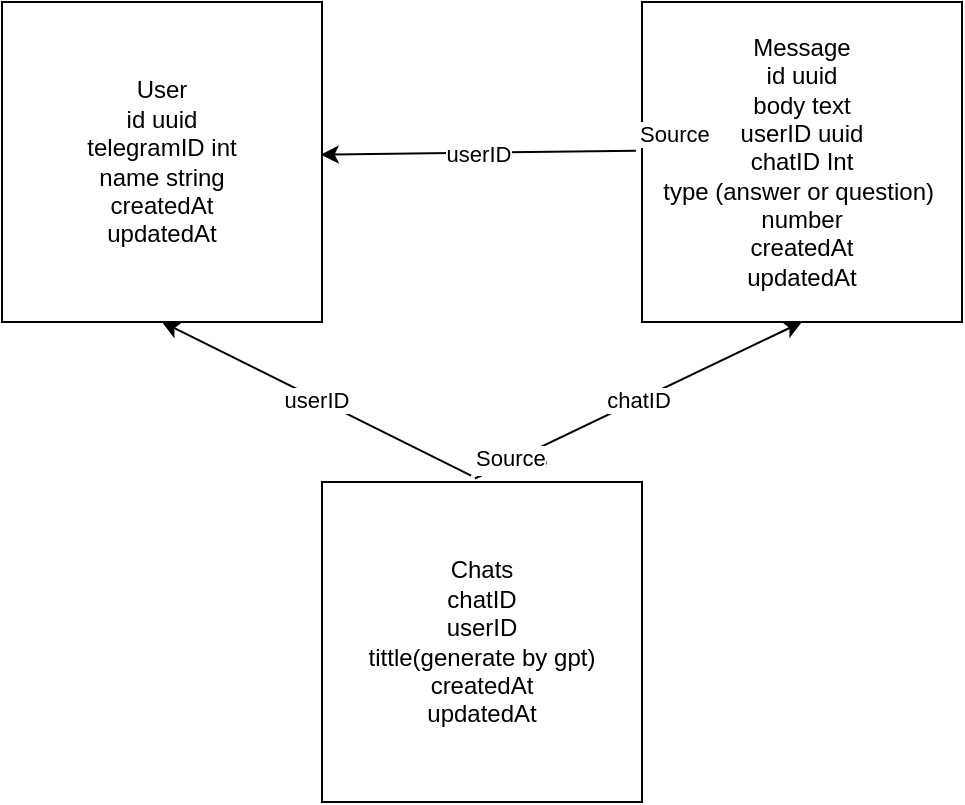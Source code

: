 <mxfile version="21.2.9" type="device">
  <diagram name="Page-1" id="JE-RVNB8du6JFukx5snS">
    <mxGraphModel dx="683" dy="406" grid="1" gridSize="10" guides="1" tooltips="1" connect="1" arrows="1" fold="1" page="1" pageScale="1" pageWidth="850" pageHeight="1100" math="0" shadow="0">
      <root>
        <mxCell id="0" />
        <mxCell id="1" parent="0" />
        <mxCell id="GNXN5NMo_y2PLXBn1vKB-2" value="User&lt;br&gt;id uuid&lt;br&gt;telegramID int&lt;br&gt;name string&lt;br&gt;createdAt&lt;br&gt;updatedAt" style="whiteSpace=wrap;html=1;aspect=fixed;" vertex="1" parent="1">
          <mxGeometry x="40" y="40" width="160" height="160" as="geometry" />
        </mxCell>
        <mxCell id="GNXN5NMo_y2PLXBn1vKB-3" value="Message&lt;br&gt;id uuid&lt;br&gt;body text&lt;br&gt;userID uuid&lt;br&gt;chatID Int&lt;br&gt;type (answer or question)&amp;nbsp;&lt;br&gt;number&lt;br&gt;createdAt&lt;br style=&quot;border-color: var(--border-color);&quot;&gt;updatedAt" style="whiteSpace=wrap;html=1;aspect=fixed;" vertex="1" parent="1">
          <mxGeometry x="360" y="40" width="160" height="160" as="geometry" />
        </mxCell>
        <mxCell id="GNXN5NMo_y2PLXBn1vKB-5" value="" style="endArrow=classic;html=1;rounded=0;exitX=-0.019;exitY=0.465;exitDx=0;exitDy=0;exitPerimeter=0;entryX=0.996;entryY=0.477;entryDx=0;entryDy=0;entryPerimeter=0;" edge="1" parent="1" source="GNXN5NMo_y2PLXBn1vKB-3" target="GNXN5NMo_y2PLXBn1vKB-2">
          <mxGeometry relative="1" as="geometry">
            <mxPoint x="170" y="160" as="sourcePoint" />
            <mxPoint x="330" y="160" as="targetPoint" />
          </mxGeometry>
        </mxCell>
        <mxCell id="GNXN5NMo_y2PLXBn1vKB-6" value="userID" style="edgeLabel;resizable=0;html=1;align=center;verticalAlign=middle;" connectable="0" vertex="1" parent="GNXN5NMo_y2PLXBn1vKB-5">
          <mxGeometry relative="1" as="geometry" />
        </mxCell>
        <mxCell id="GNXN5NMo_y2PLXBn1vKB-7" value="Source" style="edgeLabel;resizable=0;html=1;align=left;verticalAlign=bottom;" connectable="0" vertex="1" parent="GNXN5NMo_y2PLXBn1vKB-5">
          <mxGeometry x="-1" relative="1" as="geometry" />
        </mxCell>
        <mxCell id="GNXN5NMo_y2PLXBn1vKB-8" value="Chats&lt;br&gt;chatID&lt;br&gt;userID&lt;br&gt;tittle(generate by gpt)&lt;br&gt;createdAt&lt;br&gt;updatedAt" style="whiteSpace=wrap;html=1;aspect=fixed;" vertex="1" parent="1">
          <mxGeometry x="200" y="280" width="160" height="160" as="geometry" />
        </mxCell>
        <mxCell id="GNXN5NMo_y2PLXBn1vKB-15" value="" style="endArrow=classic;html=1;rounded=0;exitX=0.478;exitY=-0.011;exitDx=0;exitDy=0;exitPerimeter=0;" edge="1" parent="1" source="GNXN5NMo_y2PLXBn1vKB-8">
          <mxGeometry relative="1" as="geometry">
            <mxPoint x="504" y="300" as="sourcePoint" />
            <mxPoint x="440" y="200" as="targetPoint" />
          </mxGeometry>
        </mxCell>
        <mxCell id="GNXN5NMo_y2PLXBn1vKB-16" value="chatID" style="edgeLabel;resizable=0;html=1;align=center;verticalAlign=middle;" connectable="0" vertex="1" parent="GNXN5NMo_y2PLXBn1vKB-15">
          <mxGeometry relative="1" as="geometry" />
        </mxCell>
        <mxCell id="GNXN5NMo_y2PLXBn1vKB-17" value="Source" style="edgeLabel;resizable=0;html=1;align=left;verticalAlign=bottom;" connectable="0" vertex="1" parent="GNXN5NMo_y2PLXBn1vKB-15">
          <mxGeometry x="-1" relative="1" as="geometry" />
        </mxCell>
        <mxCell id="GNXN5NMo_y2PLXBn1vKB-18" value="" style="endArrow=classic;html=1;rounded=0;exitX=0.466;exitY=-0.02;exitDx=0;exitDy=0;exitPerimeter=0;entryX=0.5;entryY=1;entryDx=0;entryDy=0;" edge="1" parent="1" source="GNXN5NMo_y2PLXBn1vKB-8" target="GNXN5NMo_y2PLXBn1vKB-2">
          <mxGeometry relative="1" as="geometry">
            <mxPoint x="286" y="288" as="sourcePoint" />
            <mxPoint x="450" y="210" as="targetPoint" />
          </mxGeometry>
        </mxCell>
        <mxCell id="GNXN5NMo_y2PLXBn1vKB-19" value="userID" style="edgeLabel;resizable=0;html=1;align=center;verticalAlign=middle;" connectable="0" vertex="1" parent="GNXN5NMo_y2PLXBn1vKB-18">
          <mxGeometry relative="1" as="geometry" />
        </mxCell>
        <mxCell id="GNXN5NMo_y2PLXBn1vKB-20" value="Source" style="edgeLabel;resizable=0;html=1;align=left;verticalAlign=bottom;" connectable="0" vertex="1" parent="GNXN5NMo_y2PLXBn1vKB-18">
          <mxGeometry x="-1" relative="1" as="geometry" />
        </mxCell>
      </root>
    </mxGraphModel>
  </diagram>
</mxfile>
